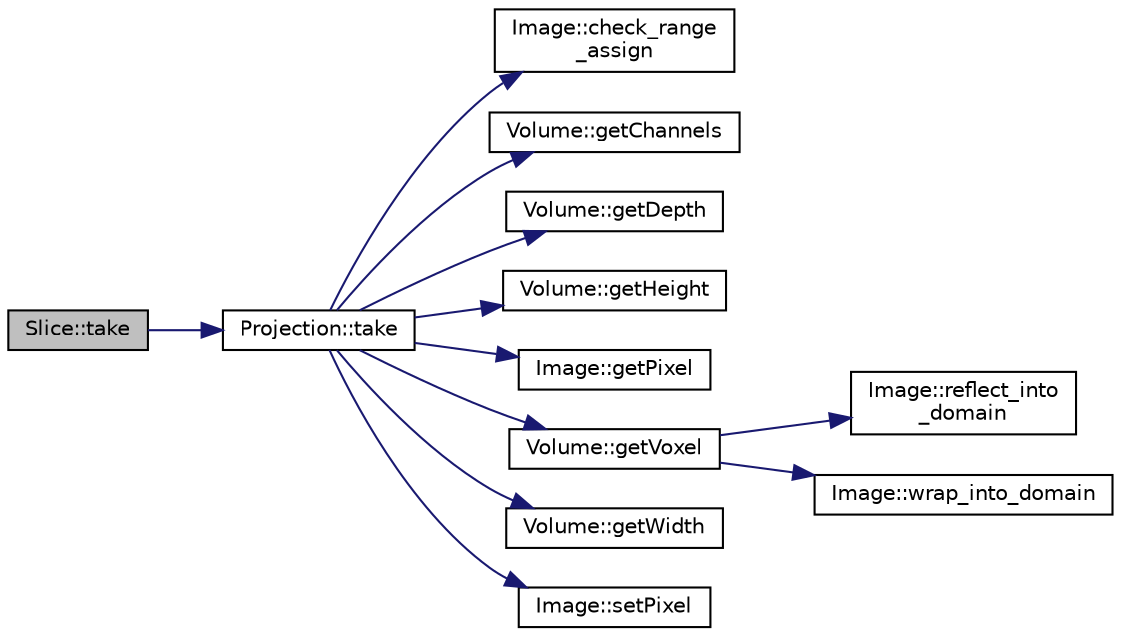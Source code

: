digraph "Slice::take"
{
 // LATEX_PDF_SIZE
  edge [fontname="Helvetica",fontsize="10",labelfontname="Helvetica",labelfontsize="10"];
  node [fontname="Helvetica",fontsize="10",shape=record];
  rankdir="LR";
  Node1 [label="Slice::take",height=0.2,width=0.4,color="black", fillcolor="grey75", style="filled", fontcolor="black",tooltip="Extracts a 2D slice from 3D volumetric data along a specified axis."];
  Node1 -> Node2 [color="midnightblue",fontsize="10",style="solid",fontname="Helvetica"];
  Node2 [label="Projection::take",height=0.2,width=0.4,color="black", fillcolor="white", style="filled",URL="$classProjection.html#a3dc78809815af72a15b9be6d1b36d5ec",tooltip="Computes a 2D projection of volumetric data."];
  Node2 -> Node3 [color="midnightblue",fontsize="10",style="solid",fontname="Helvetica"];
  Node3 [label="Image::check_range\l_assign",height=0.2,width=0.4,color="black", fillcolor="white", style="filled",URL="$classImage.html#adf74eb9c294250145821b077819eda99",tooltip=" "];
  Node2 -> Node4 [color="midnightblue",fontsize="10",style="solid",fontname="Helvetica"];
  Node4 [label="Volume::getChannels",height=0.2,width=0.4,color="black", fillcolor="white", style="filled",URL="$classVolume.html#ac3ebc8d87231c971316968548763a5a1",tooltip=" "];
  Node2 -> Node5 [color="midnightblue",fontsize="10",style="solid",fontname="Helvetica"];
  Node5 [label="Volume::getDepth",height=0.2,width=0.4,color="black", fillcolor="white", style="filled",URL="$classVolume.html#a36a85df2d555a6ccf73147f9bd33c593",tooltip=" "];
  Node2 -> Node6 [color="midnightblue",fontsize="10",style="solid",fontname="Helvetica"];
  Node6 [label="Volume::getHeight",height=0.2,width=0.4,color="black", fillcolor="white", style="filled",URL="$classVolume.html#a05f48ad6f78518fe463ab455c285ff81",tooltip=" "];
  Node2 -> Node7 [color="midnightblue",fontsize="10",style="solid",fontname="Helvetica"];
  Node7 [label="Image::getPixel",height=0.2,width=0.4,color="black", fillcolor="white", style="filled",URL="$classImage.html#a20827f1edbe739ce0332fda00e0e3039",tooltip=" "];
  Node2 -> Node8 [color="midnightblue",fontsize="10",style="solid",fontname="Helvetica"];
  Node8 [label="Volume::getVoxel",height=0.2,width=0.4,color="black", fillcolor="white", style="filled",URL="$classVolume.html#a853cf00111c88335ba04df8e5b905316",tooltip=" "];
  Node8 -> Node9 [color="midnightblue",fontsize="10",style="solid",fontname="Helvetica"];
  Node9 [label="Image::reflect_into\l_domain",height=0.2,width=0.4,color="black", fillcolor="white", style="filled",URL="$classImage.html#a8951408ac55b80e357518fe2cb701b25",tooltip=" "];
  Node8 -> Node10 [color="midnightblue",fontsize="10",style="solid",fontname="Helvetica"];
  Node10 [label="Image::wrap_into_domain",height=0.2,width=0.4,color="black", fillcolor="white", style="filled",URL="$classImage.html#ab4fa305d156b7895f329137e091b457c",tooltip=" "];
  Node2 -> Node11 [color="midnightblue",fontsize="10",style="solid",fontname="Helvetica"];
  Node11 [label="Volume::getWidth",height=0.2,width=0.4,color="black", fillcolor="white", style="filled",URL="$classVolume.html#a3625eeec2ab0dbc1c3c7e90405bb7de5",tooltip=" "];
  Node2 -> Node12 [color="midnightblue",fontsize="10",style="solid",fontname="Helvetica"];
  Node12 [label="Image::setPixel",height=0.2,width=0.4,color="black", fillcolor="white", style="filled",URL="$classImage.html#a85a0b2c6c172bb7771e4240cd8e5c4a5",tooltip="Sets the pixel value at the specified position."];
}
